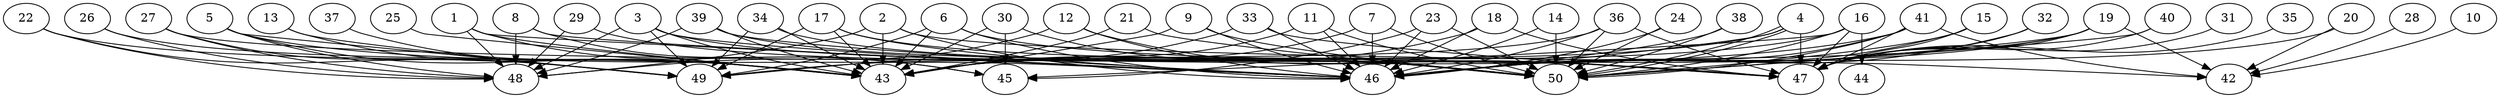 // DAG automatically generated by daggen at Thu Oct  3 14:07:56 2019
// ./daggen --dot -n 50 --ccr 0.3 --fat 0.9 --regular 0.5 --density 0.6 --mindata 5242880 --maxdata 52428800 
digraph G {
  1 [size="41799680", alpha="0.02", expect_size="12539904"] 
  1 -> 43 [size ="12539904"]
  1 -> 45 [size ="12539904"]
  1 -> 46 [size ="12539904"]
  1 -> 48 [size ="12539904"]
  2 [size="88186880", alpha="0.01", expect_size="26456064"] 
  2 -> 42 [size ="26456064"]
  2 -> 43 [size ="26456064"]
  2 -> 46 [size ="26456064"]
  2 -> 48 [size ="26456064"]
  3 [size="47066453", alpha="0.04", expect_size="14119936"] 
  3 -> 43 [size ="14119936"]
  3 -> 46 [size ="14119936"]
  3 -> 48 [size ="14119936"]
  3 -> 49 [size ="14119936"]
  3 -> 50 [size ="14119936"]
  4 [size="75386880", alpha="0.05", expect_size="22616064"] 
  4 -> 43 [size ="22616064"]
  4 -> 46 [size ="22616064"]
  4 -> 47 [size ="22616064"]
  4 -> 50 [size ="22616064"]
  4 -> 50 [size ="22616064"]
  5 [size="40273920", alpha="0.18", expect_size="12082176"] 
  5 -> 43 [size ="12082176"]
  5 -> 46 [size ="12082176"]
  5 -> 48 [size ="12082176"]
  5 -> 49 [size ="12082176"]
  6 [size="59845973", alpha="0.15", expect_size="17953792"] 
  6 -> 43 [size ="17953792"]
  6 -> 46 [size ="17953792"]
  6 -> 47 [size ="17953792"]
  6 -> 49 [size ="17953792"]
  7 [size="168908800", alpha="0.15", expect_size="50672640"] 
  7 -> 43 [size ="50672640"]
  7 -> 46 [size ="50672640"]
  7 -> 50 [size ="50672640"]
  8 [size="73311573", alpha="0.16", expect_size="21993472"] 
  8 -> 45 [size ="21993472"]
  8 -> 46 [size ="21993472"]
  8 -> 48 [size ="21993472"]
  9 [size="130027520", alpha="0.02", expect_size="39008256"] 
  9 -> 43 [size ="39008256"]
  9 -> 46 [size ="39008256"]
  9 -> 50 [size ="39008256"]
  10 [size="121388373", alpha="0.17", expect_size="36416512"] 
  10 -> 42 [size ="36416512"]
  11 [size="50889387", alpha="0.16", expect_size="15266816"] 
  11 -> 43 [size ="15266816"]
  11 -> 46 [size ="15266816"]
  11 -> 50 [size ="15266816"]
  12 [size="67730773", alpha="0.17", expect_size="20319232"] 
  12 -> 46 [size ="20319232"]
  12 -> 47 [size ="20319232"]
  12 -> 48 [size ="20319232"]
  13 [size="74045440", alpha="0.03", expect_size="22213632"] 
  13 -> 43 [size ="22213632"]
  13 -> 49 [size ="22213632"]
  14 [size="106349227", alpha="0.05", expect_size="31904768"] 
  14 -> 46 [size ="31904768"]
  14 -> 50 [size ="31904768"]
  15 [size="144472747", alpha="0.16", expect_size="43341824"] 
  15 -> 46 [size ="43341824"]
  15 -> 47 [size ="43341824"]
  15 -> 50 [size ="43341824"]
  16 [size="129720320", alpha="0.12", expect_size="38916096"] 
  16 -> 43 [size ="38916096"]
  16 -> 44 [size ="38916096"]
  16 -> 45 [size ="38916096"]
  16 -> 47 [size ="38916096"]
  16 -> 50 [size ="38916096"]
  17 [size="93904213", alpha="0.14", expect_size="28171264"] 
  17 -> 43 [size ="28171264"]
  17 -> 46 [size ="28171264"]
  17 -> 49 [size ="28171264"]
  17 -> 50 [size ="28171264"]
  18 [size="55442773", alpha="0.09", expect_size="16632832"] 
  18 -> 43 [size ="16632832"]
  18 -> 46 [size ="16632832"]
  18 -> 47 [size ="16632832"]
  19 [size="25719467", alpha="0.14", expect_size="7715840"] 
  19 -> 42 [size ="7715840"]
  19 -> 43 [size ="7715840"]
  19 -> 46 [size ="7715840"]
  19 -> 47 [size ="7715840"]
  19 -> 50 [size ="7715840"]
  20 [size="43540480", alpha="0.05", expect_size="13062144"] 
  20 -> 42 [size ="13062144"]
  20 -> 46 [size ="13062144"]
  21 [size="22493867", alpha="0.18", expect_size="6748160"] 
  21 -> 43 [size ="6748160"]
  21 -> 50 [size ="6748160"]
  22 [size="146578773", alpha="0.01", expect_size="43973632"] 
  22 -> 43 [size ="43973632"]
  22 -> 48 [size ="43973632"]
  22 -> 49 [size ="43973632"]
  23 [size="122299733", alpha="0.07", expect_size="36689920"] 
  23 -> 45 [size ="36689920"]
  23 -> 46 [size ="36689920"]
  23 -> 50 [size ="36689920"]
  24 [size="144380587", alpha="0.00", expect_size="43314176"] 
  24 -> 46 [size ="43314176"]
  24 -> 50 [size ="43314176"]
  25 [size="24630613", alpha="0.17", expect_size="7389184"] 
  25 -> 43 [size ="7389184"]
  26 [size="146978133", alpha="0.19", expect_size="44093440"] 
  26 -> 43 [size ="44093440"]
  26 -> 48 [size ="44093440"]
  27 [size="85442560", alpha="0.20", expect_size="25632768"] 
  27 -> 47 [size ="25632768"]
  27 -> 48 [size ="25632768"]
  27 -> 49 [size ="25632768"]
  28 [size="41386667", alpha="0.08", expect_size="12416000"] 
  28 -> 42 [size ="12416000"]
  29 [size="111957333", alpha="0.11", expect_size="33587200"] 
  29 -> 48 [size ="33587200"]
  29 -> 50 [size ="33587200"]
  30 [size="68539733", alpha="0.06", expect_size="20561920"] 
  30 -> 43 [size ="20561920"]
  30 -> 45 [size ="20561920"]
  30 -> 50 [size ="20561920"]
  31 [size="106444800", alpha="0.06", expect_size="31933440"] 
  31 -> 47 [size ="31933440"]
  32 [size="92709547", alpha="0.13", expect_size="27812864"] 
  32 -> 46 [size ="27812864"]
  32 -> 47 [size ="27812864"]
  33 [size="98048000", alpha="0.06", expect_size="29414400"] 
  33 -> 46 [size ="29414400"]
  33 -> 47 [size ="29414400"]
  33 -> 49 [size ="29414400"]
  34 [size="152050347", alpha="0.11", expect_size="45615104"] 
  34 -> 43 [size ="45615104"]
  34 -> 47 [size ="45615104"]
  34 -> 49 [size ="45615104"]
  35 [size="155340800", alpha="0.12", expect_size="46602240"] 
  35 -> 47 [size ="46602240"]
  36 [size="130723840", alpha="0.07", expect_size="39217152"] 
  36 -> 43 [size ="39217152"]
  36 -> 46 [size ="39217152"]
  36 -> 47 [size ="39217152"]
  36 -> 50 [size ="39217152"]
  37 [size="120565760", alpha="0.12", expect_size="36169728"] 
  37 -> 43 [size ="36169728"]
  38 [size="119019520", alpha="0.02", expect_size="35705856"] 
  38 -> 46 [size ="35705856"]
  38 -> 50 [size ="35705856"]
  39 [size="24634027", alpha="0.13", expect_size="7390208"] 
  39 -> 43 [size ="7390208"]
  39 -> 46 [size ="7390208"]
  39 -> 48 [size ="7390208"]
  39 -> 50 [size ="7390208"]
  40 [size="107246933", alpha="0.07", expect_size="32174080"] 
  40 -> 47 [size ="32174080"]
  40 -> 50 [size ="32174080"]
  41 [size="156204373", alpha="0.02", expect_size="46861312"] 
  41 -> 42 [size ="46861312"]
  41 -> 46 [size ="46861312"]
  41 -> 47 [size ="46861312"]
  41 -> 49 [size ="46861312"]
  41 -> 50 [size ="46861312"]
  42 [size="47629653", alpha="0.13", expect_size="14288896"] 
  43 [size="146350080", alpha="0.18", expect_size="43905024"] 
  44 [size="37082453", alpha="0.18", expect_size="11124736"] 
  45 [size="123262293", alpha="0.00", expect_size="36978688"] 
  46 [size="60040533", alpha="0.18", expect_size="18012160"] 
  47 [size="116944213", alpha="0.05", expect_size="35083264"] 
  48 [size="55831893", alpha="0.15", expect_size="16749568"] 
  49 [size="71956480", alpha="0.16", expect_size="21586944"] 
  50 [size="173564587", alpha="0.05", expect_size="52069376"] 
}
